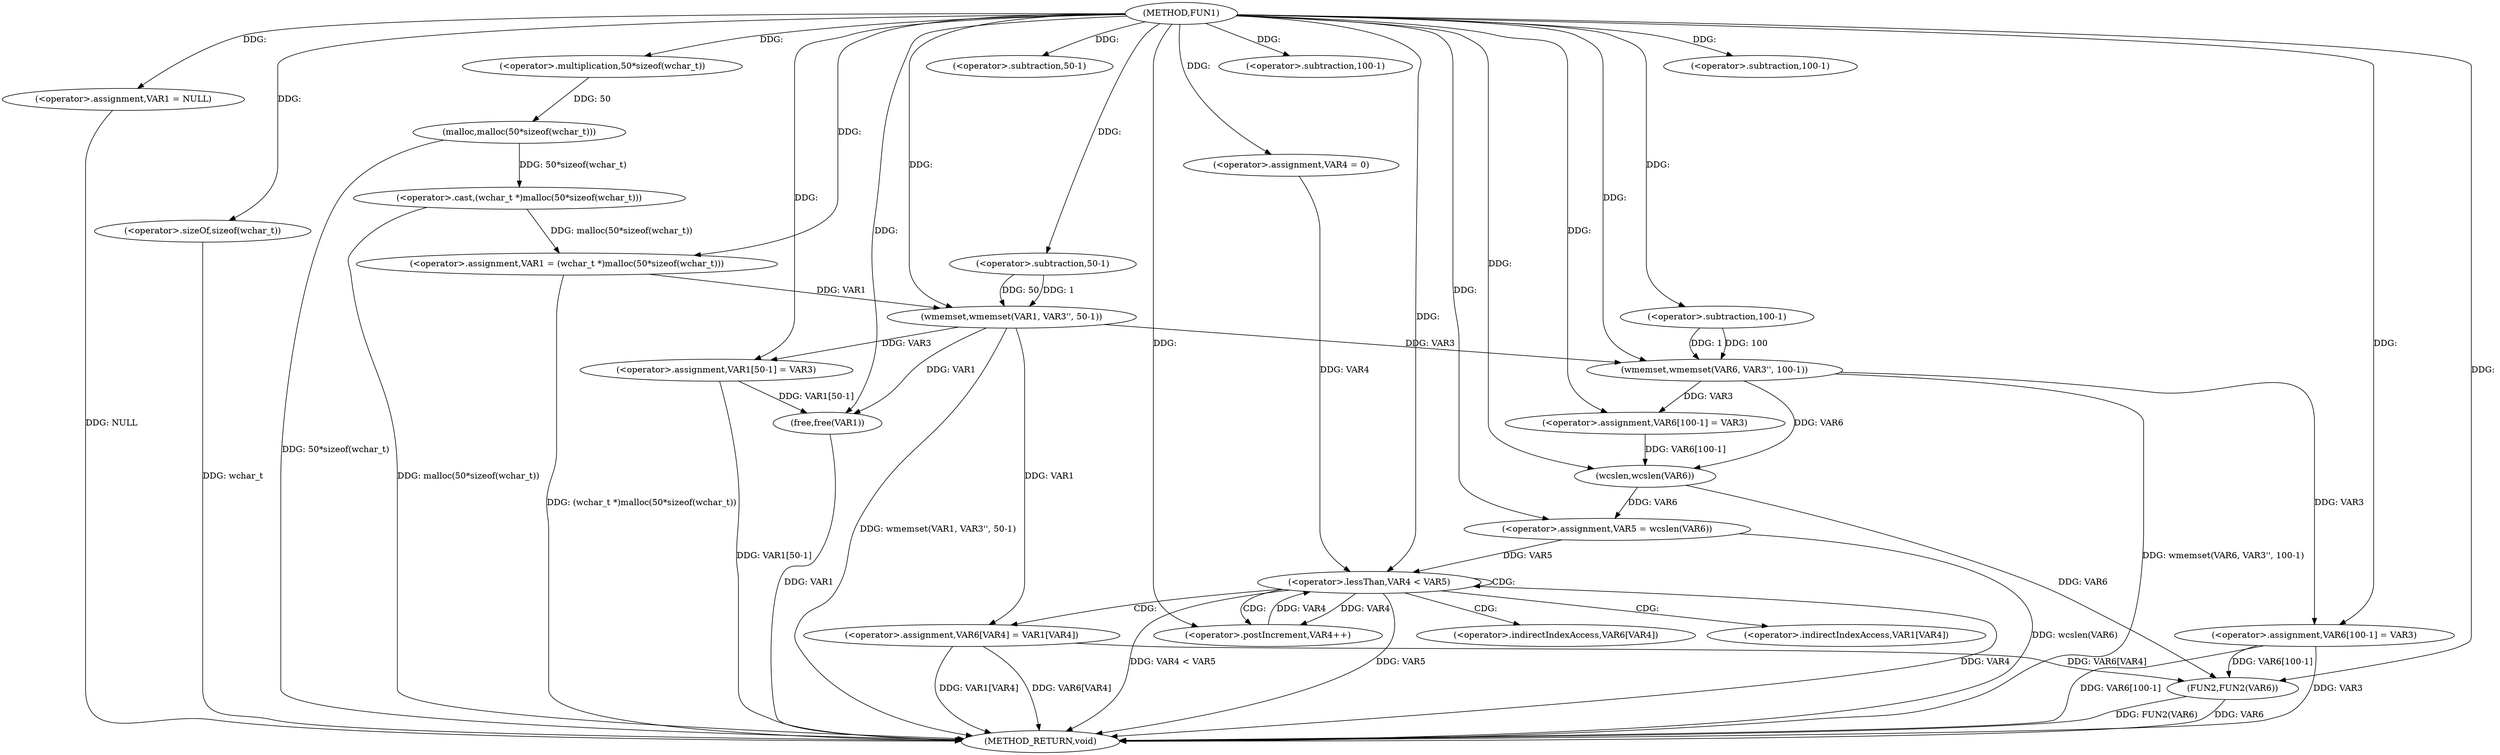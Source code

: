 digraph FUN1 {  
"1000100" [label = "(METHOD,FUN1)" ]
"1000179" [label = "(METHOD_RETURN,void)" ]
"1000103" [label = "(<operator>.assignment,VAR1 = NULL)" ]
"1000108" [label = "(<operator>.assignment,VAR1 = (wchar_t *)malloc(50*sizeof(wchar_t)))" ]
"1000110" [label = "(<operator>.cast,(wchar_t *)malloc(50*sizeof(wchar_t)))" ]
"1000112" [label = "(malloc,malloc(50*sizeof(wchar_t)))" ]
"1000113" [label = "(<operator>.multiplication,50*sizeof(wchar_t))" ]
"1000115" [label = "(<operator>.sizeOf,sizeof(wchar_t))" ]
"1000117" [label = "(wmemset,wmemset(VAR1, VAR3'', 50-1))" ]
"1000120" [label = "(<operator>.subtraction,50-1)" ]
"1000123" [label = "(<operator>.assignment,VAR1[50-1] = VAR3)" ]
"1000126" [label = "(<operator>.subtraction,50-1)" ]
"1000134" [label = "(wmemset,wmemset(VAR6, VAR3'', 100-1))" ]
"1000137" [label = "(<operator>.subtraction,100-1)" ]
"1000140" [label = "(<operator>.assignment,VAR6[100-1] = VAR3)" ]
"1000143" [label = "(<operator>.subtraction,100-1)" ]
"1000147" [label = "(<operator>.assignment,VAR5 = wcslen(VAR6))" ]
"1000149" [label = "(wcslen,wcslen(VAR6))" ]
"1000152" [label = "(<operator>.assignment,VAR4 = 0)" ]
"1000155" [label = "(<operator>.lessThan,VAR4 < VAR5)" ]
"1000158" [label = "(<operator>.postIncrement,VAR4++)" ]
"1000161" [label = "(<operator>.assignment,VAR6[VAR4] = VAR1[VAR4])" ]
"1000168" [label = "(<operator>.assignment,VAR6[100-1] = VAR3)" ]
"1000171" [label = "(<operator>.subtraction,100-1)" ]
"1000175" [label = "(FUN2,FUN2(VAR6))" ]
"1000177" [label = "(free,free(VAR1))" ]
"1000162" [label = "(<operator>.indirectIndexAccess,VAR6[VAR4])" ]
"1000165" [label = "(<operator>.indirectIndexAccess,VAR1[VAR4])" ]
  "1000168" -> "1000179"  [ label = "DDG: VAR6[100-1]"] 
  "1000155" -> "1000179"  [ label = "DDG: VAR5"] 
  "1000103" -> "1000179"  [ label = "DDG: NULL"] 
  "1000110" -> "1000179"  [ label = "DDG: malloc(50*sizeof(wchar_t))"] 
  "1000155" -> "1000179"  [ label = "DDG: VAR4"] 
  "1000161" -> "1000179"  [ label = "DDG: VAR6[VAR4]"] 
  "1000177" -> "1000179"  [ label = "DDG: VAR1"] 
  "1000117" -> "1000179"  [ label = "DDG: wmemset(VAR1, VAR3'', 50-1)"] 
  "1000155" -> "1000179"  [ label = "DDG: VAR4 < VAR5"] 
  "1000134" -> "1000179"  [ label = "DDG: wmemset(VAR6, VAR3'', 100-1)"] 
  "1000147" -> "1000179"  [ label = "DDG: wcslen(VAR6)"] 
  "1000175" -> "1000179"  [ label = "DDG: VAR6"] 
  "1000112" -> "1000179"  [ label = "DDG: 50*sizeof(wchar_t)"] 
  "1000108" -> "1000179"  [ label = "DDG: (wchar_t *)malloc(50*sizeof(wchar_t))"] 
  "1000115" -> "1000179"  [ label = "DDG: wchar_t"] 
  "1000168" -> "1000179"  [ label = "DDG: VAR3"] 
  "1000175" -> "1000179"  [ label = "DDG: FUN2(VAR6)"] 
  "1000123" -> "1000179"  [ label = "DDG: VAR1[50-1]"] 
  "1000161" -> "1000179"  [ label = "DDG: VAR1[VAR4]"] 
  "1000100" -> "1000103"  [ label = "DDG: "] 
  "1000110" -> "1000108"  [ label = "DDG: malloc(50*sizeof(wchar_t))"] 
  "1000100" -> "1000108"  [ label = "DDG: "] 
  "1000112" -> "1000110"  [ label = "DDG: 50*sizeof(wchar_t)"] 
  "1000113" -> "1000112"  [ label = "DDG: 50"] 
  "1000100" -> "1000113"  [ label = "DDG: "] 
  "1000100" -> "1000115"  [ label = "DDG: "] 
  "1000108" -> "1000117"  [ label = "DDG: VAR1"] 
  "1000100" -> "1000117"  [ label = "DDG: "] 
  "1000120" -> "1000117"  [ label = "DDG: 50"] 
  "1000120" -> "1000117"  [ label = "DDG: 1"] 
  "1000100" -> "1000120"  [ label = "DDG: "] 
  "1000117" -> "1000123"  [ label = "DDG: VAR3"] 
  "1000100" -> "1000123"  [ label = "DDG: "] 
  "1000100" -> "1000126"  [ label = "DDG: "] 
  "1000100" -> "1000134"  [ label = "DDG: "] 
  "1000117" -> "1000134"  [ label = "DDG: VAR3"] 
  "1000137" -> "1000134"  [ label = "DDG: 100"] 
  "1000137" -> "1000134"  [ label = "DDG: 1"] 
  "1000100" -> "1000137"  [ label = "DDG: "] 
  "1000134" -> "1000140"  [ label = "DDG: VAR3"] 
  "1000100" -> "1000140"  [ label = "DDG: "] 
  "1000100" -> "1000143"  [ label = "DDG: "] 
  "1000149" -> "1000147"  [ label = "DDG: VAR6"] 
  "1000100" -> "1000147"  [ label = "DDG: "] 
  "1000140" -> "1000149"  [ label = "DDG: VAR6[100-1]"] 
  "1000134" -> "1000149"  [ label = "DDG: VAR6"] 
  "1000100" -> "1000149"  [ label = "DDG: "] 
  "1000100" -> "1000152"  [ label = "DDG: "] 
  "1000158" -> "1000155"  [ label = "DDG: VAR4"] 
  "1000152" -> "1000155"  [ label = "DDG: VAR4"] 
  "1000100" -> "1000155"  [ label = "DDG: "] 
  "1000147" -> "1000155"  [ label = "DDG: VAR5"] 
  "1000155" -> "1000158"  [ label = "DDG: VAR4"] 
  "1000100" -> "1000158"  [ label = "DDG: "] 
  "1000117" -> "1000161"  [ label = "DDG: VAR1"] 
  "1000100" -> "1000168"  [ label = "DDG: "] 
  "1000134" -> "1000168"  [ label = "DDG: VAR3"] 
  "1000100" -> "1000171"  [ label = "DDG: "] 
  "1000168" -> "1000175"  [ label = "DDG: VAR6[100-1]"] 
  "1000149" -> "1000175"  [ label = "DDG: VAR6"] 
  "1000161" -> "1000175"  [ label = "DDG: VAR6[VAR4]"] 
  "1000100" -> "1000175"  [ label = "DDG: "] 
  "1000117" -> "1000177"  [ label = "DDG: VAR1"] 
  "1000123" -> "1000177"  [ label = "DDG: VAR1[50-1]"] 
  "1000100" -> "1000177"  [ label = "DDG: "] 
  "1000155" -> "1000155"  [ label = "CDG: "] 
  "1000155" -> "1000161"  [ label = "CDG: "] 
  "1000155" -> "1000162"  [ label = "CDG: "] 
  "1000155" -> "1000165"  [ label = "CDG: "] 
  "1000155" -> "1000158"  [ label = "CDG: "] 
}
